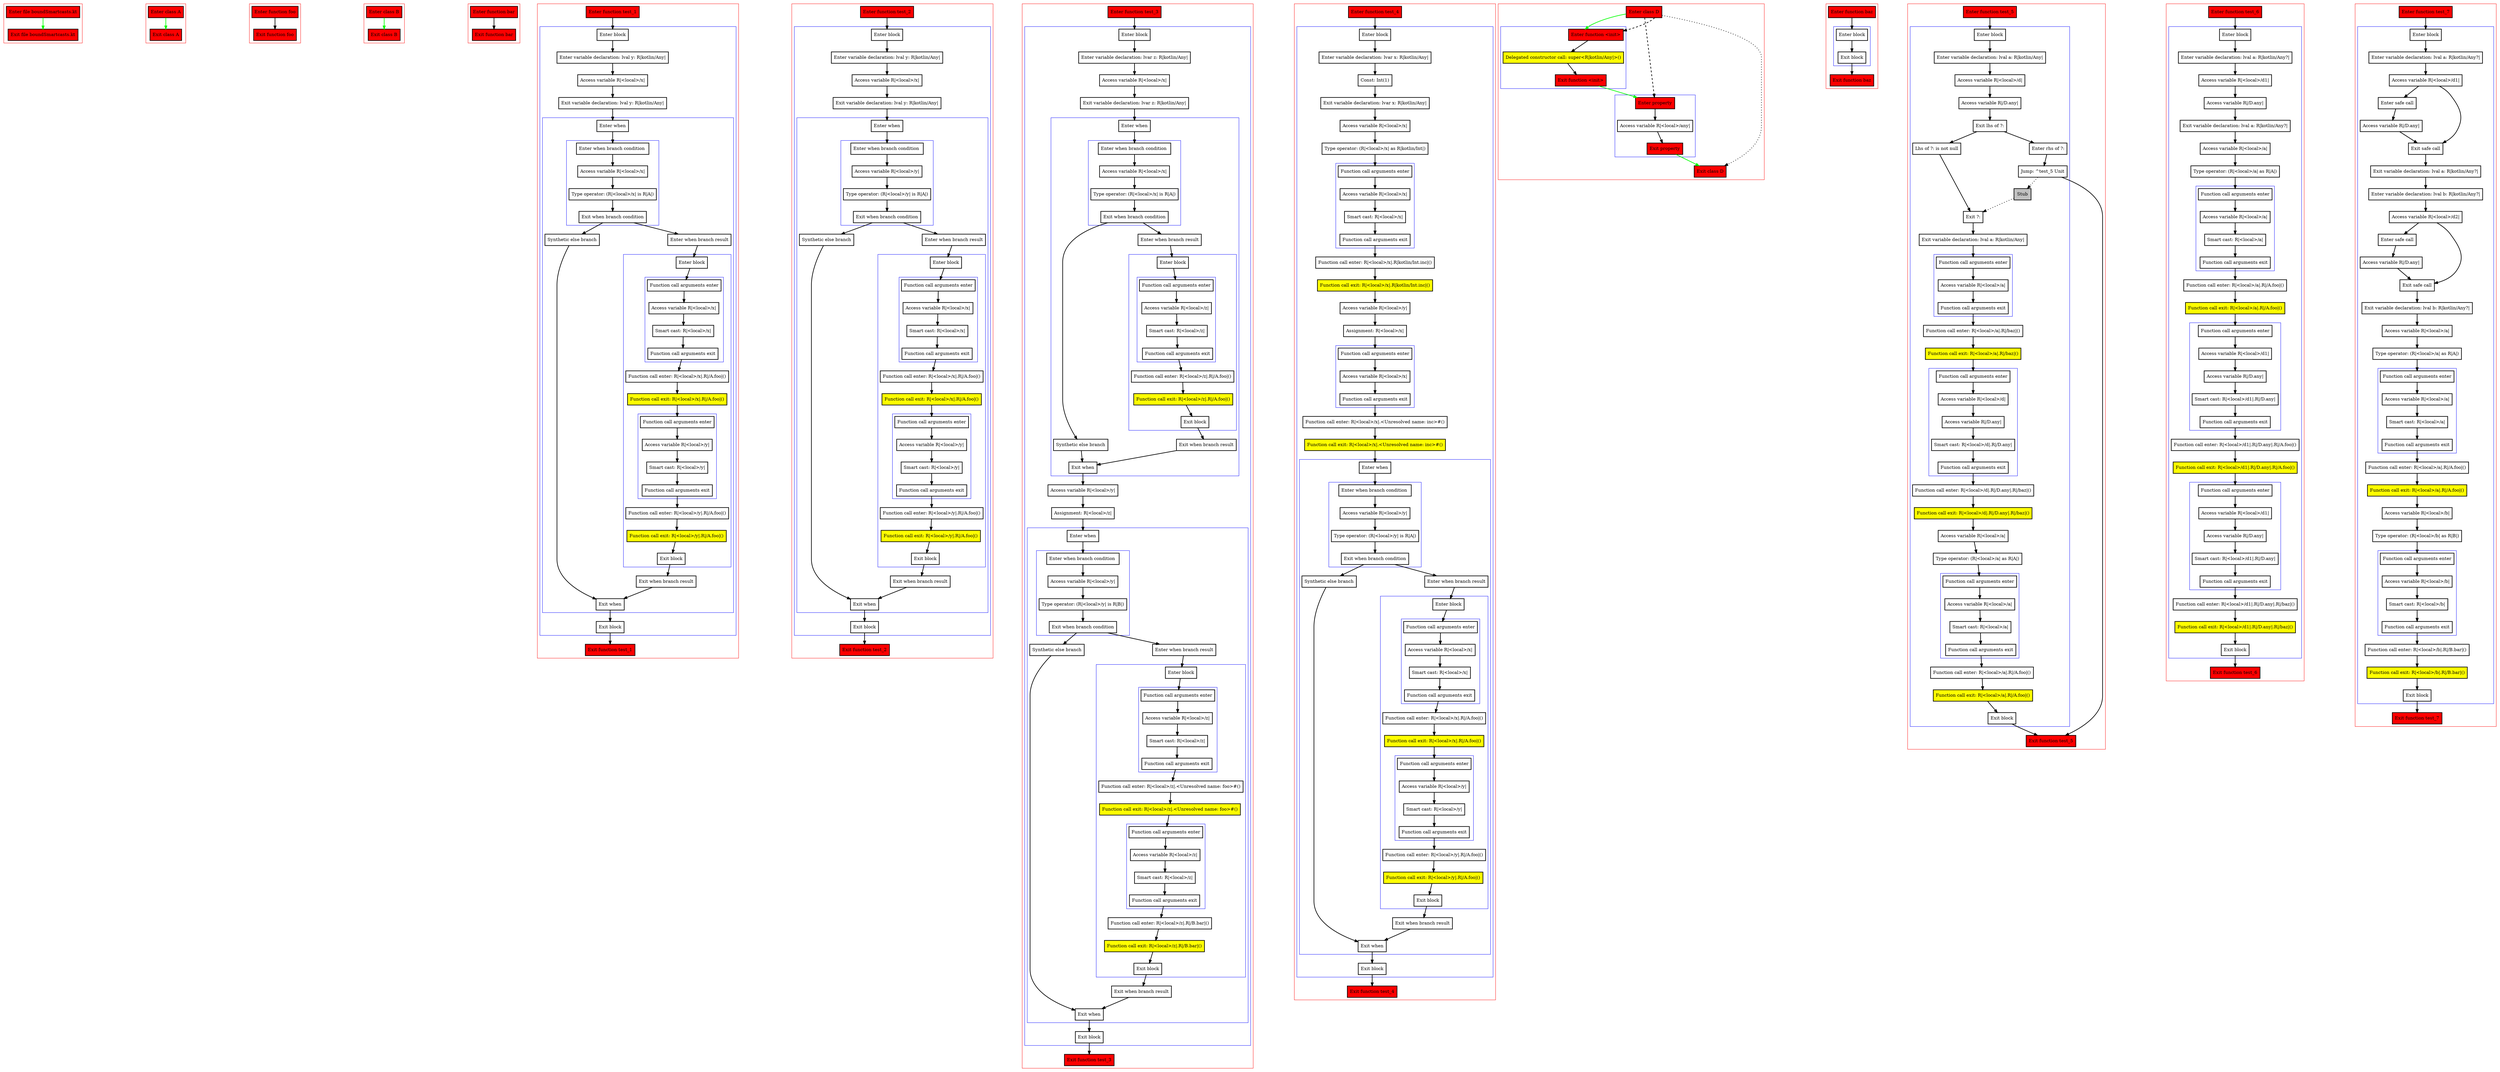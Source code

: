 digraph boundSmartcasts_kt {
    graph [nodesep=3]
    node [shape=box penwidth=2]
    edge [penwidth=2]

    subgraph cluster_0 {
        color=red
        0 [label="Enter file boundSmartcasts.kt" style="filled" fillcolor=red];
        1 [label="Exit file boundSmartcasts.kt" style="filled" fillcolor=red];
    }
    0 -> {1} [color=green];

    subgraph cluster_1 {
        color=red
        2 [label="Enter class A" style="filled" fillcolor=red];
        3 [label="Exit class A" style="filled" fillcolor=red];
    }
    2 -> {3} [color=green];

    subgraph cluster_2 {
        color=red
        4 [label="Enter function foo" style="filled" fillcolor=red];
        5 [label="Exit function foo" style="filled" fillcolor=red];
    }
    4 -> {5};

    subgraph cluster_3 {
        color=red
        6 [label="Enter class B" style="filled" fillcolor=red];
        7 [label="Exit class B" style="filled" fillcolor=red];
    }
    6 -> {7} [color=green];

    subgraph cluster_4 {
        color=red
        8 [label="Enter function bar" style="filled" fillcolor=red];
        9 [label="Exit function bar" style="filled" fillcolor=red];
    }
    8 -> {9};

    subgraph cluster_5 {
        color=red
        10 [label="Enter function test_1" style="filled" fillcolor=red];
        subgraph cluster_6 {
            color=blue
            11 [label="Enter block"];
            12 [label="Enter variable declaration: lval y: R|kotlin/Any|"];
            13 [label="Access variable R|<local>/x|"];
            14 [label="Exit variable declaration: lval y: R|kotlin/Any|"];
            subgraph cluster_7 {
                color=blue
                15 [label="Enter when"];
                subgraph cluster_8 {
                    color=blue
                    16 [label="Enter when branch condition "];
                    17 [label="Access variable R|<local>/x|"];
                    18 [label="Type operator: (R|<local>/x| is R|A|)"];
                    19 [label="Exit when branch condition"];
                }
                20 [label="Synthetic else branch"];
                21 [label="Enter when branch result"];
                subgraph cluster_9 {
                    color=blue
                    22 [label="Enter block"];
                    subgraph cluster_10 {
                        color=blue
                        23 [label="Function call arguments enter"];
                        24 [label="Access variable R|<local>/x|"];
                        25 [label="Smart cast: R|<local>/x|"];
                        26 [label="Function call arguments exit"];
                    }
                    27 [label="Function call enter: R|<local>/x|.R|/A.foo|()"];
                    28 [label="Function call exit: R|<local>/x|.R|/A.foo|()" style="filled" fillcolor=yellow];
                    subgraph cluster_11 {
                        color=blue
                        29 [label="Function call arguments enter"];
                        30 [label="Access variable R|<local>/y|"];
                        31 [label="Smart cast: R|<local>/y|"];
                        32 [label="Function call arguments exit"];
                    }
                    33 [label="Function call enter: R|<local>/y|.R|/A.foo|()"];
                    34 [label="Function call exit: R|<local>/y|.R|/A.foo|()" style="filled" fillcolor=yellow];
                    35 [label="Exit block"];
                }
                36 [label="Exit when branch result"];
                37 [label="Exit when"];
            }
            38 [label="Exit block"];
        }
        39 [label="Exit function test_1" style="filled" fillcolor=red];
    }
    10 -> {11};
    11 -> {12};
    12 -> {13};
    13 -> {14};
    14 -> {15};
    15 -> {16};
    16 -> {17};
    17 -> {18};
    18 -> {19};
    19 -> {20 21};
    20 -> {37};
    21 -> {22};
    22 -> {23};
    23 -> {24};
    24 -> {25};
    25 -> {26};
    26 -> {27};
    27 -> {28};
    28 -> {29};
    29 -> {30};
    30 -> {31};
    31 -> {32};
    32 -> {33};
    33 -> {34};
    34 -> {35};
    35 -> {36};
    36 -> {37};
    37 -> {38};
    38 -> {39};

    subgraph cluster_12 {
        color=red
        40 [label="Enter function test_2" style="filled" fillcolor=red];
        subgraph cluster_13 {
            color=blue
            41 [label="Enter block"];
            42 [label="Enter variable declaration: lval y: R|kotlin/Any|"];
            43 [label="Access variable R|<local>/x|"];
            44 [label="Exit variable declaration: lval y: R|kotlin/Any|"];
            subgraph cluster_14 {
                color=blue
                45 [label="Enter when"];
                subgraph cluster_15 {
                    color=blue
                    46 [label="Enter when branch condition "];
                    47 [label="Access variable R|<local>/y|"];
                    48 [label="Type operator: (R|<local>/y| is R|A|)"];
                    49 [label="Exit when branch condition"];
                }
                50 [label="Synthetic else branch"];
                51 [label="Enter when branch result"];
                subgraph cluster_16 {
                    color=blue
                    52 [label="Enter block"];
                    subgraph cluster_17 {
                        color=blue
                        53 [label="Function call arguments enter"];
                        54 [label="Access variable R|<local>/x|"];
                        55 [label="Smart cast: R|<local>/x|"];
                        56 [label="Function call arguments exit"];
                    }
                    57 [label="Function call enter: R|<local>/x|.R|/A.foo|()"];
                    58 [label="Function call exit: R|<local>/x|.R|/A.foo|()" style="filled" fillcolor=yellow];
                    subgraph cluster_18 {
                        color=blue
                        59 [label="Function call arguments enter"];
                        60 [label="Access variable R|<local>/y|"];
                        61 [label="Smart cast: R|<local>/y|"];
                        62 [label="Function call arguments exit"];
                    }
                    63 [label="Function call enter: R|<local>/y|.R|/A.foo|()"];
                    64 [label="Function call exit: R|<local>/y|.R|/A.foo|()" style="filled" fillcolor=yellow];
                    65 [label="Exit block"];
                }
                66 [label="Exit when branch result"];
                67 [label="Exit when"];
            }
            68 [label="Exit block"];
        }
        69 [label="Exit function test_2" style="filled" fillcolor=red];
    }
    40 -> {41};
    41 -> {42};
    42 -> {43};
    43 -> {44};
    44 -> {45};
    45 -> {46};
    46 -> {47};
    47 -> {48};
    48 -> {49};
    49 -> {50 51};
    50 -> {67};
    51 -> {52};
    52 -> {53};
    53 -> {54};
    54 -> {55};
    55 -> {56};
    56 -> {57};
    57 -> {58};
    58 -> {59};
    59 -> {60};
    60 -> {61};
    61 -> {62};
    62 -> {63};
    63 -> {64};
    64 -> {65};
    65 -> {66};
    66 -> {67};
    67 -> {68};
    68 -> {69};

    subgraph cluster_19 {
        color=red
        70 [label="Enter function test_3" style="filled" fillcolor=red];
        subgraph cluster_20 {
            color=blue
            71 [label="Enter block"];
            72 [label="Enter variable declaration: lvar z: R|kotlin/Any|"];
            73 [label="Access variable R|<local>/x|"];
            74 [label="Exit variable declaration: lvar z: R|kotlin/Any|"];
            subgraph cluster_21 {
                color=blue
                75 [label="Enter when"];
                subgraph cluster_22 {
                    color=blue
                    76 [label="Enter when branch condition "];
                    77 [label="Access variable R|<local>/x|"];
                    78 [label="Type operator: (R|<local>/x| is R|A|)"];
                    79 [label="Exit when branch condition"];
                }
                80 [label="Synthetic else branch"];
                81 [label="Enter when branch result"];
                subgraph cluster_23 {
                    color=blue
                    82 [label="Enter block"];
                    subgraph cluster_24 {
                        color=blue
                        83 [label="Function call arguments enter"];
                        84 [label="Access variable R|<local>/z|"];
                        85 [label="Smart cast: R|<local>/z|"];
                        86 [label="Function call arguments exit"];
                    }
                    87 [label="Function call enter: R|<local>/z|.R|/A.foo|()"];
                    88 [label="Function call exit: R|<local>/z|.R|/A.foo|()" style="filled" fillcolor=yellow];
                    89 [label="Exit block"];
                }
                90 [label="Exit when branch result"];
                91 [label="Exit when"];
            }
            92 [label="Access variable R|<local>/y|"];
            93 [label="Assignment: R|<local>/z|"];
            subgraph cluster_25 {
                color=blue
                94 [label="Enter when"];
                subgraph cluster_26 {
                    color=blue
                    95 [label="Enter when branch condition "];
                    96 [label="Access variable R|<local>/y|"];
                    97 [label="Type operator: (R|<local>/y| is R|B|)"];
                    98 [label="Exit when branch condition"];
                }
                99 [label="Synthetic else branch"];
                100 [label="Enter when branch result"];
                subgraph cluster_27 {
                    color=blue
                    101 [label="Enter block"];
                    subgraph cluster_28 {
                        color=blue
                        102 [label="Function call arguments enter"];
                        103 [label="Access variable R|<local>/z|"];
                        104 [label="Smart cast: R|<local>/z|"];
                        105 [label="Function call arguments exit"];
                    }
                    106 [label="Function call enter: R|<local>/z|.<Unresolved name: foo>#()"];
                    107 [label="Function call exit: R|<local>/z|.<Unresolved name: foo>#()" style="filled" fillcolor=yellow];
                    subgraph cluster_29 {
                        color=blue
                        108 [label="Function call arguments enter"];
                        109 [label="Access variable R|<local>/z|"];
                        110 [label="Smart cast: R|<local>/z|"];
                        111 [label="Function call arguments exit"];
                    }
                    112 [label="Function call enter: R|<local>/z|.R|/B.bar|()"];
                    113 [label="Function call exit: R|<local>/z|.R|/B.bar|()" style="filled" fillcolor=yellow];
                    114 [label="Exit block"];
                }
                115 [label="Exit when branch result"];
                116 [label="Exit when"];
            }
            117 [label="Exit block"];
        }
        118 [label="Exit function test_3" style="filled" fillcolor=red];
    }
    70 -> {71};
    71 -> {72};
    72 -> {73};
    73 -> {74};
    74 -> {75};
    75 -> {76};
    76 -> {77};
    77 -> {78};
    78 -> {79};
    79 -> {80 81};
    80 -> {91};
    81 -> {82};
    82 -> {83};
    83 -> {84};
    84 -> {85};
    85 -> {86};
    86 -> {87};
    87 -> {88};
    88 -> {89};
    89 -> {90};
    90 -> {91};
    91 -> {92};
    92 -> {93};
    93 -> {94};
    94 -> {95};
    95 -> {96};
    96 -> {97};
    97 -> {98};
    98 -> {99 100};
    99 -> {116};
    100 -> {101};
    101 -> {102};
    102 -> {103};
    103 -> {104};
    104 -> {105};
    105 -> {106};
    106 -> {107};
    107 -> {108};
    108 -> {109};
    109 -> {110};
    110 -> {111};
    111 -> {112};
    112 -> {113};
    113 -> {114};
    114 -> {115};
    115 -> {116};
    116 -> {117};
    117 -> {118};

    subgraph cluster_30 {
        color=red
        119 [label="Enter function test_4" style="filled" fillcolor=red];
        subgraph cluster_31 {
            color=blue
            120 [label="Enter block"];
            121 [label="Enter variable declaration: lvar x: R|kotlin/Any|"];
            122 [label="Const: Int(1)"];
            123 [label="Exit variable declaration: lvar x: R|kotlin/Any|"];
            124 [label="Access variable R|<local>/x|"];
            125 [label="Type operator: (R|<local>/x| as R|kotlin/Int|)"];
            subgraph cluster_32 {
                color=blue
                126 [label="Function call arguments enter"];
                127 [label="Access variable R|<local>/x|"];
                128 [label="Smart cast: R|<local>/x|"];
                129 [label="Function call arguments exit"];
            }
            130 [label="Function call enter: R|<local>/x|.R|kotlin/Int.inc|()"];
            131 [label="Function call exit: R|<local>/x|.R|kotlin/Int.inc|()" style="filled" fillcolor=yellow];
            132 [label="Access variable R|<local>/y|"];
            133 [label="Assignment: R|<local>/x|"];
            subgraph cluster_33 {
                color=blue
                134 [label="Function call arguments enter"];
                135 [label="Access variable R|<local>/x|"];
                136 [label="Function call arguments exit"];
            }
            137 [label="Function call enter: R|<local>/x|.<Unresolved name: inc>#()"];
            138 [label="Function call exit: R|<local>/x|.<Unresolved name: inc>#()" style="filled" fillcolor=yellow];
            subgraph cluster_34 {
                color=blue
                139 [label="Enter when"];
                subgraph cluster_35 {
                    color=blue
                    140 [label="Enter when branch condition "];
                    141 [label="Access variable R|<local>/y|"];
                    142 [label="Type operator: (R|<local>/y| is R|A|)"];
                    143 [label="Exit when branch condition"];
                }
                144 [label="Synthetic else branch"];
                145 [label="Enter when branch result"];
                subgraph cluster_36 {
                    color=blue
                    146 [label="Enter block"];
                    subgraph cluster_37 {
                        color=blue
                        147 [label="Function call arguments enter"];
                        148 [label="Access variable R|<local>/x|"];
                        149 [label="Smart cast: R|<local>/x|"];
                        150 [label="Function call arguments exit"];
                    }
                    151 [label="Function call enter: R|<local>/x|.R|/A.foo|()"];
                    152 [label="Function call exit: R|<local>/x|.R|/A.foo|()" style="filled" fillcolor=yellow];
                    subgraph cluster_38 {
                        color=blue
                        153 [label="Function call arguments enter"];
                        154 [label="Access variable R|<local>/y|"];
                        155 [label="Smart cast: R|<local>/y|"];
                        156 [label="Function call arguments exit"];
                    }
                    157 [label="Function call enter: R|<local>/y|.R|/A.foo|()"];
                    158 [label="Function call exit: R|<local>/y|.R|/A.foo|()" style="filled" fillcolor=yellow];
                    159 [label="Exit block"];
                }
                160 [label="Exit when branch result"];
                161 [label="Exit when"];
            }
            162 [label="Exit block"];
        }
        163 [label="Exit function test_4" style="filled" fillcolor=red];
    }
    119 -> {120};
    120 -> {121};
    121 -> {122};
    122 -> {123};
    123 -> {124};
    124 -> {125};
    125 -> {126};
    126 -> {127};
    127 -> {128};
    128 -> {129};
    129 -> {130};
    130 -> {131};
    131 -> {132};
    132 -> {133};
    133 -> {134};
    134 -> {135};
    135 -> {136};
    136 -> {137};
    137 -> {138};
    138 -> {139};
    139 -> {140};
    140 -> {141};
    141 -> {142};
    142 -> {143};
    143 -> {144 145};
    144 -> {161};
    145 -> {146};
    146 -> {147};
    147 -> {148};
    148 -> {149};
    149 -> {150};
    150 -> {151};
    151 -> {152};
    152 -> {153};
    153 -> {154};
    154 -> {155};
    155 -> {156};
    156 -> {157};
    157 -> {158};
    158 -> {159};
    159 -> {160};
    160 -> {161};
    161 -> {162};
    162 -> {163};

    subgraph cluster_39 {
        color=red
        164 [label="Enter class D" style="filled" fillcolor=red];
        subgraph cluster_40 {
            color=blue
            165 [label="Enter function <init>" style="filled" fillcolor=red];
            166 [label="Delegated constructor call: super<R|kotlin/Any|>()" style="filled" fillcolor=yellow];
            167 [label="Exit function <init>" style="filled" fillcolor=red];
        }
        subgraph cluster_41 {
            color=blue
            168 [label="Enter property" style="filled" fillcolor=red];
            169 [label="Access variable R|<local>/any|"];
            170 [label="Exit property" style="filled" fillcolor=red];
        }
        171 [label="Exit class D" style="filled" fillcolor=red];
    }
    164 -> {165} [color=green];
    164 -> {171} [style=dotted];
    164 -> {165 168} [style=dashed];
    165 -> {166};
    166 -> {167};
    167 -> {168} [color=green];
    168 -> {169};
    169 -> {170};
    170 -> {171} [color=green];

    subgraph cluster_42 {
        color=red
        172 [label="Enter function baz" style="filled" fillcolor=red];
        subgraph cluster_43 {
            color=blue
            173 [label="Enter block"];
            174 [label="Exit block"];
        }
        175 [label="Exit function baz" style="filled" fillcolor=red];
    }
    172 -> {173};
    173 -> {174};
    174 -> {175};

    subgraph cluster_44 {
        color=red
        176 [label="Enter function test_5" style="filled" fillcolor=red];
        subgraph cluster_45 {
            color=blue
            177 [label="Enter block"];
            178 [label="Enter variable declaration: lval a: R|kotlin/Any|"];
            179 [label="Access variable R|<local>/d|"];
            180 [label="Access variable R|/D.any|"];
            181 [label="Exit lhs of ?:"];
            182 [label="Enter rhs of ?:"];
            183 [label="Jump: ^test_5 Unit"];
            184 [label="Stub" style="filled" fillcolor=gray];
            185 [label="Lhs of ?: is not null"];
            186 [label="Exit ?:"];
            187 [label="Exit variable declaration: lval a: R|kotlin/Any|"];
            subgraph cluster_46 {
                color=blue
                188 [label="Function call arguments enter"];
                189 [label="Access variable R|<local>/a|"];
                190 [label="Function call arguments exit"];
            }
            191 [label="Function call enter: R|<local>/a|.R|/baz|()"];
            192 [label="Function call exit: R|<local>/a|.R|/baz|()" style="filled" fillcolor=yellow];
            subgraph cluster_47 {
                color=blue
                193 [label="Function call arguments enter"];
                194 [label="Access variable R|<local>/d|"];
                195 [label="Access variable R|/D.any|"];
                196 [label="Smart cast: R|<local>/d|.R|/D.any|"];
                197 [label="Function call arguments exit"];
            }
            198 [label="Function call enter: R|<local>/d|.R|/D.any|.R|/baz|()"];
            199 [label="Function call exit: R|<local>/d|.R|/D.any|.R|/baz|()" style="filled" fillcolor=yellow];
            200 [label="Access variable R|<local>/a|"];
            201 [label="Type operator: (R|<local>/a| as R|A|)"];
            subgraph cluster_48 {
                color=blue
                202 [label="Function call arguments enter"];
                203 [label="Access variable R|<local>/a|"];
                204 [label="Smart cast: R|<local>/a|"];
                205 [label="Function call arguments exit"];
            }
            206 [label="Function call enter: R|<local>/a|.R|/A.foo|()"];
            207 [label="Function call exit: R|<local>/a|.R|/A.foo|()" style="filled" fillcolor=yellow];
            208 [label="Exit block"];
        }
        209 [label="Exit function test_5" style="filled" fillcolor=red];
    }
    176 -> {177};
    177 -> {178};
    178 -> {179};
    179 -> {180};
    180 -> {181};
    181 -> {182 185};
    182 -> {183};
    183 -> {209};
    183 -> {184} [style=dotted];
    184 -> {186} [style=dotted];
    185 -> {186};
    186 -> {187};
    187 -> {188};
    188 -> {189};
    189 -> {190};
    190 -> {191};
    191 -> {192};
    192 -> {193};
    193 -> {194};
    194 -> {195};
    195 -> {196};
    196 -> {197};
    197 -> {198};
    198 -> {199};
    199 -> {200};
    200 -> {201};
    201 -> {202};
    202 -> {203};
    203 -> {204};
    204 -> {205};
    205 -> {206};
    206 -> {207};
    207 -> {208};
    208 -> {209};

    subgraph cluster_49 {
        color=red
        210 [label="Enter function test_6" style="filled" fillcolor=red];
        subgraph cluster_50 {
            color=blue
            211 [label="Enter block"];
            212 [label="Enter variable declaration: lval a: R|kotlin/Any?|"];
            213 [label="Access variable R|<local>/d1|"];
            214 [label="Access variable R|/D.any|"];
            215 [label="Exit variable declaration: lval a: R|kotlin/Any?|"];
            216 [label="Access variable R|<local>/a|"];
            217 [label="Type operator: (R|<local>/a| as R|A|)"];
            subgraph cluster_51 {
                color=blue
                218 [label="Function call arguments enter"];
                219 [label="Access variable R|<local>/a|"];
                220 [label="Smart cast: R|<local>/a|"];
                221 [label="Function call arguments exit"];
            }
            222 [label="Function call enter: R|<local>/a|.R|/A.foo|()"];
            223 [label="Function call exit: R|<local>/a|.R|/A.foo|()" style="filled" fillcolor=yellow];
            subgraph cluster_52 {
                color=blue
                224 [label="Function call arguments enter"];
                225 [label="Access variable R|<local>/d1|"];
                226 [label="Access variable R|/D.any|"];
                227 [label="Smart cast: R|<local>/d1|.R|/D.any|"];
                228 [label="Function call arguments exit"];
            }
            229 [label="Function call enter: R|<local>/d1|.R|/D.any|.R|/A.foo|()"];
            230 [label="Function call exit: R|<local>/d1|.R|/D.any|.R|/A.foo|()" style="filled" fillcolor=yellow];
            subgraph cluster_53 {
                color=blue
                231 [label="Function call arguments enter"];
                232 [label="Access variable R|<local>/d1|"];
                233 [label="Access variable R|/D.any|"];
                234 [label="Smart cast: R|<local>/d1|.R|/D.any|"];
                235 [label="Function call arguments exit"];
            }
            236 [label="Function call enter: R|<local>/d1|.R|/D.any|.R|/baz|()"];
            237 [label="Function call exit: R|<local>/d1|.R|/D.any|.R|/baz|()" style="filled" fillcolor=yellow];
            238 [label="Exit block"];
        }
        239 [label="Exit function test_6" style="filled" fillcolor=red];
    }
    210 -> {211};
    211 -> {212};
    212 -> {213};
    213 -> {214};
    214 -> {215};
    215 -> {216};
    216 -> {217};
    217 -> {218};
    218 -> {219};
    219 -> {220};
    220 -> {221};
    221 -> {222};
    222 -> {223};
    223 -> {224};
    224 -> {225};
    225 -> {226};
    226 -> {227};
    227 -> {228};
    228 -> {229};
    229 -> {230};
    230 -> {231};
    231 -> {232};
    232 -> {233};
    233 -> {234};
    234 -> {235};
    235 -> {236};
    236 -> {237};
    237 -> {238};
    238 -> {239};

    subgraph cluster_54 {
        color=red
        240 [label="Enter function test_7" style="filled" fillcolor=red];
        subgraph cluster_55 {
            color=blue
            241 [label="Enter block"];
            242 [label="Enter variable declaration: lval a: R|kotlin/Any?|"];
            243 [label="Access variable R|<local>/d1|"];
            244 [label="Enter safe call"];
            245 [label="Access variable R|/D.any|"];
            246 [label="Exit safe call"];
            247 [label="Exit variable declaration: lval a: R|kotlin/Any?|"];
            248 [label="Enter variable declaration: lval b: R|kotlin/Any?|"];
            249 [label="Access variable R|<local>/d2|"];
            250 [label="Enter safe call"];
            251 [label="Access variable R|/D.any|"];
            252 [label="Exit safe call"];
            253 [label="Exit variable declaration: lval b: R|kotlin/Any?|"];
            254 [label="Access variable R|<local>/a|"];
            255 [label="Type operator: (R|<local>/a| as R|A|)"];
            subgraph cluster_56 {
                color=blue
                256 [label="Function call arguments enter"];
                257 [label="Access variable R|<local>/a|"];
                258 [label="Smart cast: R|<local>/a|"];
                259 [label="Function call arguments exit"];
            }
            260 [label="Function call enter: R|<local>/a|.R|/A.foo|()"];
            261 [label="Function call exit: R|<local>/a|.R|/A.foo|()" style="filled" fillcolor=yellow];
            262 [label="Access variable R|<local>/b|"];
            263 [label="Type operator: (R|<local>/b| as R|B|)"];
            subgraph cluster_57 {
                color=blue
                264 [label="Function call arguments enter"];
                265 [label="Access variable R|<local>/b|"];
                266 [label="Smart cast: R|<local>/b|"];
                267 [label="Function call arguments exit"];
            }
            268 [label="Function call enter: R|<local>/b|.R|/B.bar|()"];
            269 [label="Function call exit: R|<local>/b|.R|/B.bar|()" style="filled" fillcolor=yellow];
            270 [label="Exit block"];
        }
        271 [label="Exit function test_7" style="filled" fillcolor=red];
    }
    240 -> {241};
    241 -> {242};
    242 -> {243};
    243 -> {244 246};
    244 -> {245};
    245 -> {246};
    246 -> {247};
    247 -> {248};
    248 -> {249};
    249 -> {250 252};
    250 -> {251};
    251 -> {252};
    252 -> {253};
    253 -> {254};
    254 -> {255};
    255 -> {256};
    256 -> {257};
    257 -> {258};
    258 -> {259};
    259 -> {260};
    260 -> {261};
    261 -> {262};
    262 -> {263};
    263 -> {264};
    264 -> {265};
    265 -> {266};
    266 -> {267};
    267 -> {268};
    268 -> {269};
    269 -> {270};
    270 -> {271};

}
